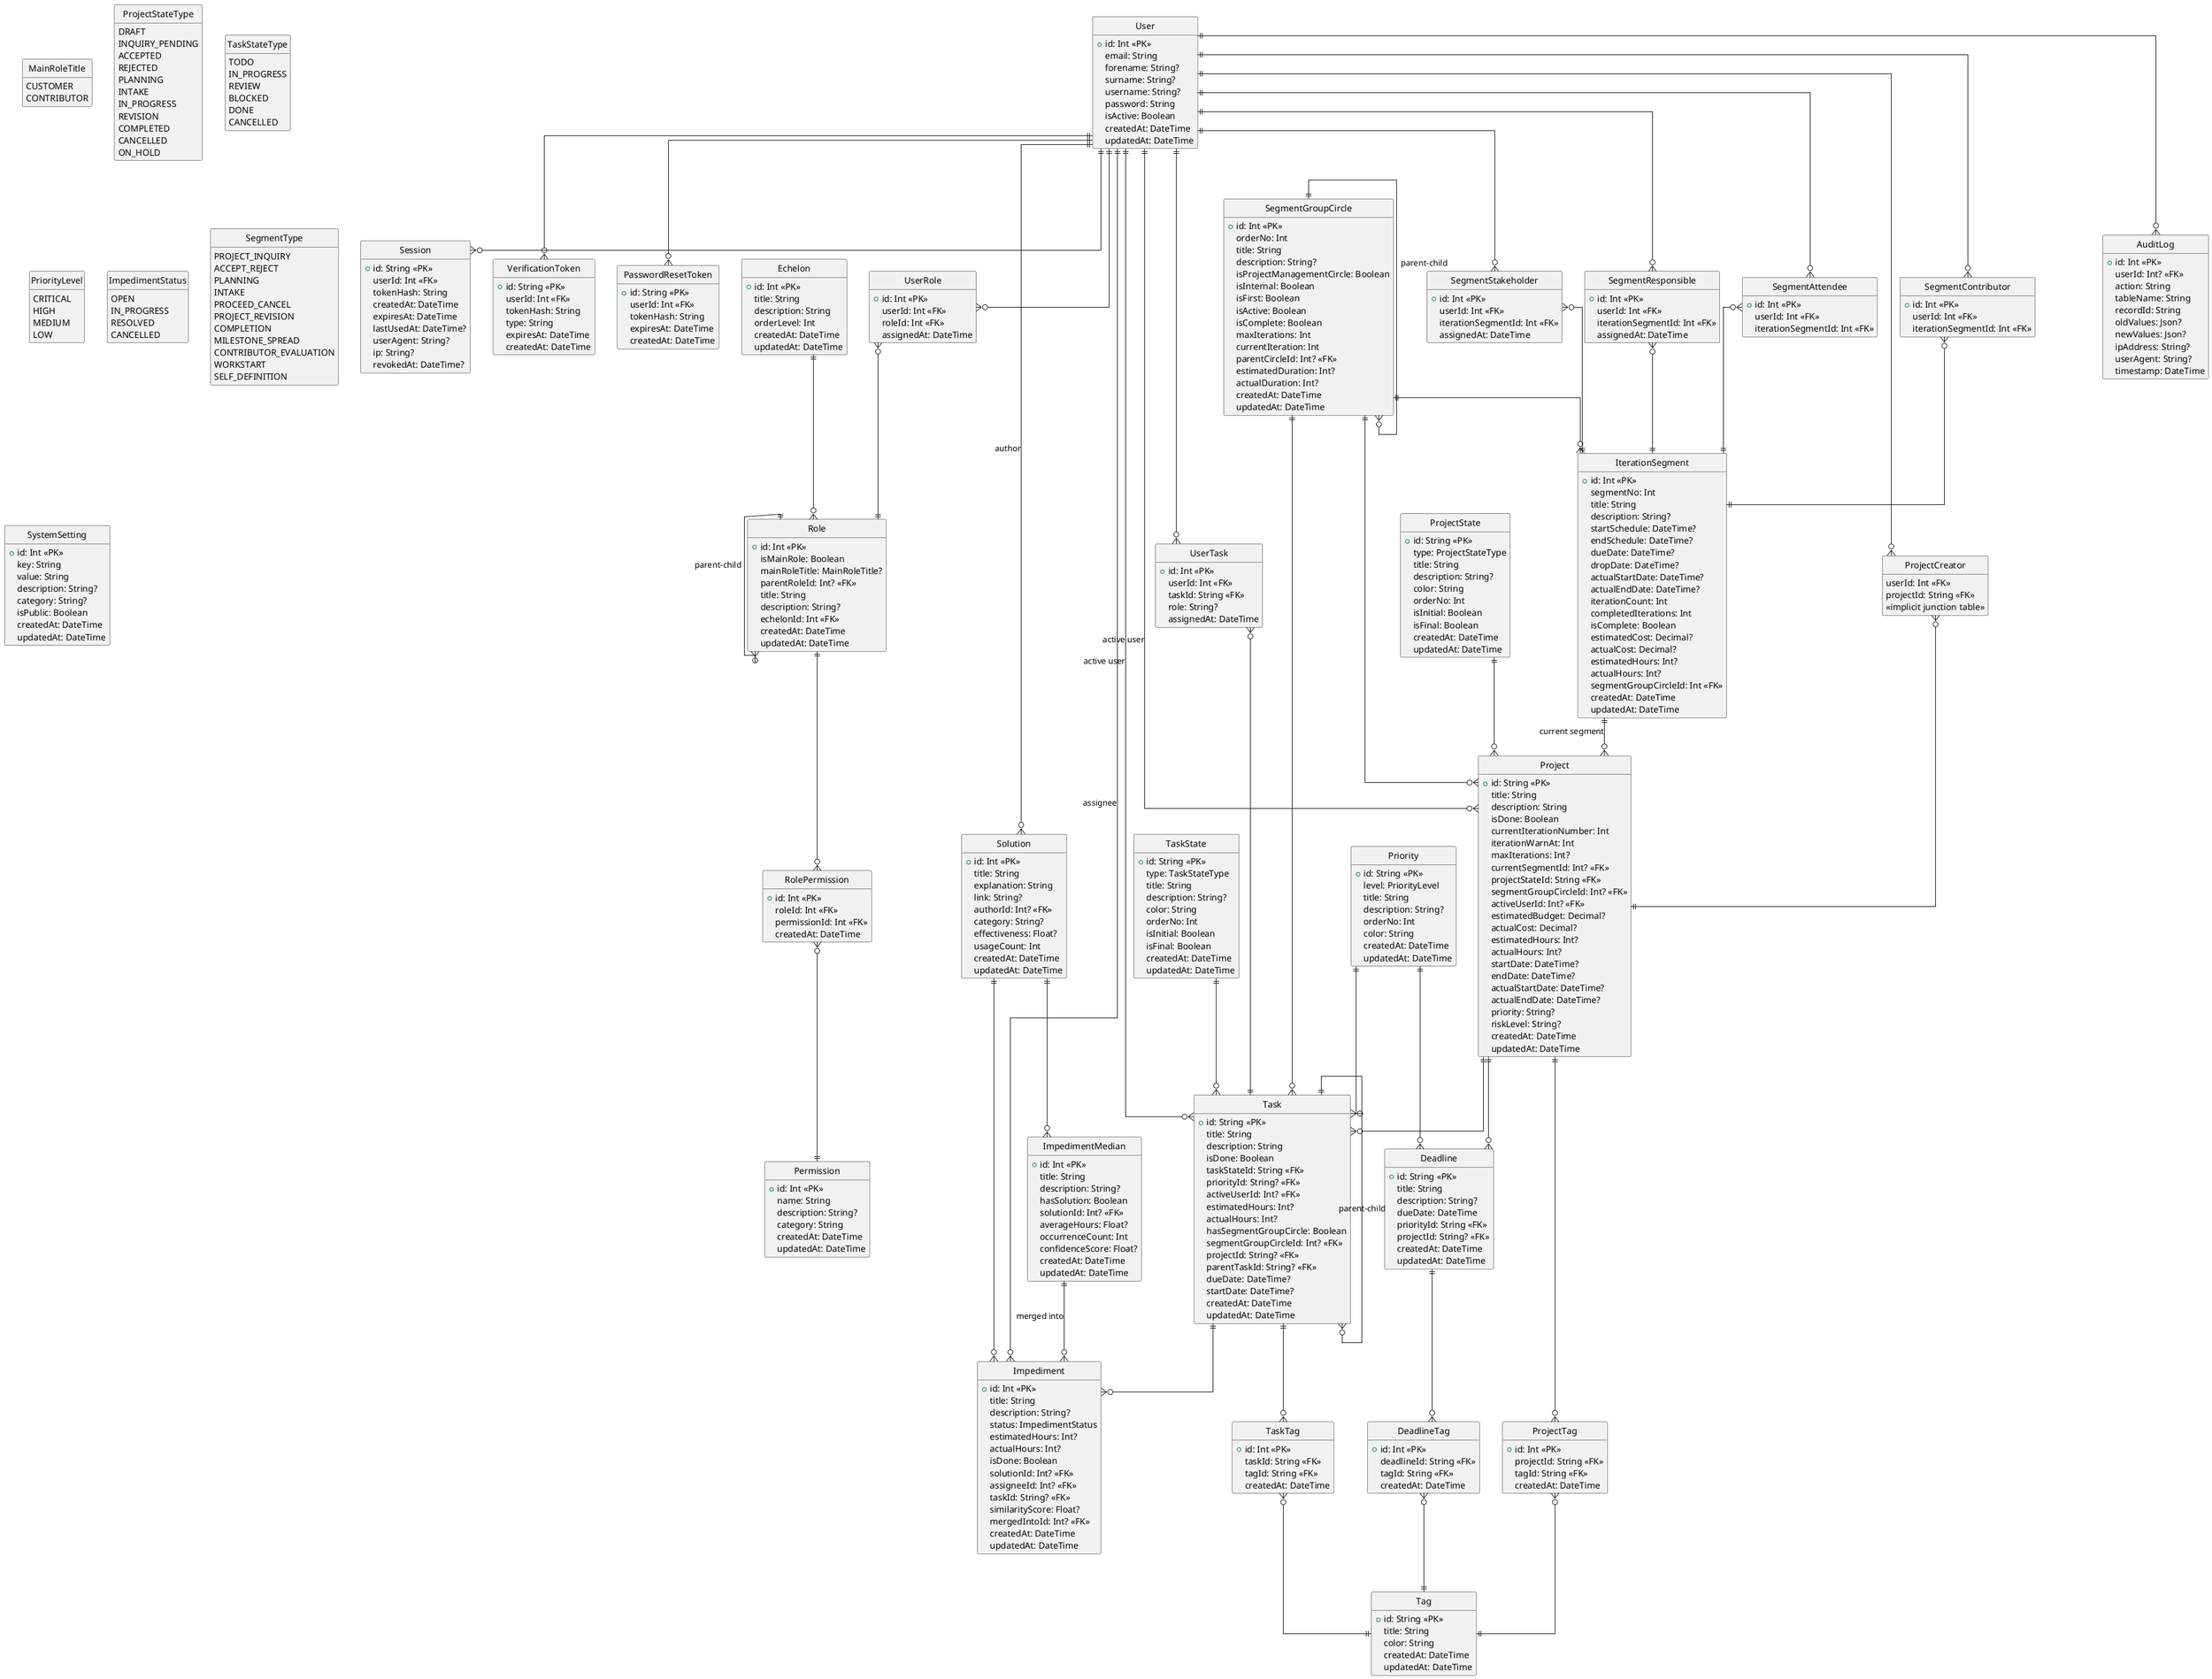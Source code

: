 @startuml
' Layout/visual tweaks
skinparam linetype ortho
hide circle
hide methods
hide stereotypes

' =====================
' ENUMS
' =====================
enum MainRoleTitle {
  CUSTOMER
  CONTRIBUTOR
}

enum ProjectStateType {
  DRAFT
  INQUIRY_PENDING
  ACCEPTED
  REJECTED
  PLANNING
  INTAKE
  IN_PROGRESS
  REVISION
  COMPLETED
  CANCELLED
  ON_HOLD
}

enum TaskStateType {
  TODO
  IN_PROGRESS
  REVIEW
  BLOCKED
  DONE
  CANCELLED
}

enum PriorityLevel {
  CRITICAL
  HIGH
  MEDIUM
  LOW
}

enum ImpedimentStatus {
  OPEN
  IN_PROGRESS
  RESOLVED
  CANCELLED
}

enum SegmentType {
  PROJECT_INQUIRY
  ACCEPT_REJECT
  PLANNING
  INTAKE
  PROCEED_CANCEL
  PROJECT_REVISION
  COMPLETION
  MILESTONE_SPREAD
  CONTRIBUTOR_EVALUATION
  WORKSTART
  SELF_DEFINITION
}

' =====================
' ENTITIES
' =====================

entity "Session" as Session {
  +id: String <<PK>>
  userId: Int <<FK>>
  tokenHash: String
  createdAt: DateTime
  expiresAt: DateTime
  lastUsedAt: DateTime?
  userAgent: String?
  ip: String?
  revokedAt: DateTime?
}

entity "VerificationToken" as VerificationToken {
  +id: String <<PK>>
  userId: Int <<FK>>
  tokenHash: String
  type: String
  expiresAt: DateTime
  createdAt: DateTime
}

entity "PasswordResetToken" as PasswordResetToken {
  +id: String <<PK>>
  userId: Int <<FK>>
  tokenHash: String
  expiresAt: DateTime
  createdAt: DateTime
}

entity "Permission" as Permission {
  +id: Int <<PK>>
  name: String
  description: String?
  category: String
  createdAt: DateTime
  updatedAt: DateTime
}

entity "RolePermission" as RolePermission {
  +id: Int <<PK>>
  roleId: Int <<FK>>
  permissionId: Int <<FK>>
  createdAt: DateTime
}

entity "Echelon" as Echelon {
  +id: Int <<PK>>
  title: String
  description: String
  orderLevel: Int
  createdAt: DateTime
  updatedAt: DateTime
}

entity "Role" as Role {
  +id: Int <<PK>>
  isMainRole: Boolean
  mainRoleTitle: MainRoleTitle?
  parentRoleId: Int? <<FK>>
  title: String
  description: String?
  echelonId: Int <<FK>>
  createdAt: DateTime
  updatedAt: DateTime
}

entity "User" as User {
  +id: Int <<PK>>
  email: String
  forename: String?
  surname: String?
  username: String?
  password: String
  isActive: Boolean
  createdAt: DateTime
  updatedAt: DateTime
}

entity "UserRole" as UserRole {
  +id: Int <<PK>>
  userId: Int <<FK>>
  roleId: Int <<FK>>
  assignedAt: DateTime
}

entity "Tag" as Tag {
  +id: String <<PK>>
  title: String
  color: String
  createdAt: DateTime
  updatedAt: DateTime
}

entity "ProjectState" as ProjectState {
  +id: String <<PK>>
  type: ProjectStateType
  title: String
  description: String?
  color: String
  orderNo: Int
  isInitial: Boolean
  isFinal: Boolean
  createdAt: DateTime
  updatedAt: DateTime
}

entity "TaskState" as TaskState {
  +id: String <<PK>>
  type: TaskStateType
  title: String
  description: String?
  color: String
  orderNo: Int
  isInitial: Boolean
  isFinal: Boolean
  createdAt: DateTime
  updatedAt: DateTime
}

entity "Priority" as Priority {
  +id: String <<PK>>
  level: PriorityLevel
  title: String
  description: String?
  orderNo: Int
  color: String
  createdAt: DateTime
  updatedAt: DateTime
}

entity "Deadline" as Deadline {
  +id: String <<PK>>
  title: String
  description: String?
  dueDate: DateTime
  priorityId: String <<FK>>
  projectId: String? <<FK>>
  createdAt: DateTime
  updatedAt: DateTime
}

entity "DeadlineTag" as DeadlineTag {
  +id: Int <<PK>>
  deadlineId: String <<FK>>
  tagId: String <<FK>>
  createdAt: DateTime
}

entity "Solution" as Solution {
  +id: Int <<PK>>
  title: String
  explanation: String
  link: String?
  authorId: Int? <<FK>>
  category: String?
  effectiveness: Float?
  usageCount: Int
  createdAt: DateTime
  updatedAt: DateTime
}

entity "Impediment" as Impediment {
  +id: Int <<PK>>
  title: String
  description: String?
  status: ImpedimentStatus
  estimatedHours: Int?
  actualHours: Int?
  isDone: Boolean
  solutionId: Int? <<FK>>
  assigneeId: Int? <<FK>>
  taskId: String? <<FK>>
  similarityScore: Float?
  mergedIntoId: Int? <<FK>>
  createdAt: DateTime
  updatedAt: DateTime
}

entity "ImpedimentMedian" as ImpedimentMedian {
  +id: Int <<PK>>
  title: String
  description: String?
  hasSolution: Boolean
  solutionId: Int? <<FK>>
  averageHours: Float?
  occurrenceCount: Int
  confidenceScore: Float?
  createdAt: DateTime
  updatedAt: DateTime
}

entity "Task" as Task {
  +id: String <<PK>>
  title: String
  description: String
  isDone: Boolean
  taskStateId: String <<FK>>
  priorityId: String? <<FK>>
  activeUserId: Int? <<FK>>
  estimatedHours: Int?
  actualHours: Int?
  hasSegmentGroupCircle: Boolean
  segmentGroupCircleId: Int? <<FK>>
  projectId: String? <<FK>>
  parentTaskId: String? <<FK>>
  dueDate: DateTime?
  startDate: DateTime?
  createdAt: DateTime
  updatedAt: DateTime
}

entity "UserTask" as UserTask {
  +id: Int <<PK>>
  userId: Int <<FK>>
  taskId: String <<FK>>
  role: String?
  assignedAt: DateTime
}

entity "TaskTag" as TaskTag {
  +id: Int <<PK>>
  taskId: String <<FK>>
  tagId: String <<FK>>
  createdAt: DateTime
}

entity "IterationSegment" as IterationSegment {
  +id: Int <<PK>>
  segmentNo: Int
  title: String
  description: String?
  startSchedule: DateTime?
  endSchedule: DateTime?
  dueDate: DateTime?
  dropDate: DateTime?
  actualStartDate: DateTime?
  actualEndDate: DateTime?
  iterationCount: Int
  completedIterations: Int
  isComplete: Boolean
  estimatedCost: Decimal?
  actualCost: Decimal?
  estimatedHours: Int?
  actualHours: Int?
  segmentGroupCircleId: Int <<FK>>
  createdAt: DateTime
  updatedAt: DateTime
}

entity "SegmentGroupCircle" as SegmentGroupCircle {
  +id: Int <<PK>>
  orderNo: Int
  title: String
  description: String?
  isProjectManagementCircle: Boolean
  isInternal: Boolean
  isFirst: Boolean
  isActive: Boolean
  isComplete: Boolean
  maxIterations: Int
  currentIteration: Int
  parentCircleId: Int? <<FK>>
  estimatedDuration: Int?
  actualDuration: Int?
  createdAt: DateTime
  updatedAt: DateTime
}

entity "Project" as Project {
  +id: String <<PK>>
  title: String
  description: String
  isDone: Boolean
  currentIterationNumber: Int
  iterationWarnAt: Int
  maxIterations: Int?
  currentSegmentId: Int? <<FK>>
  projectStateId: String <<FK>>
  segmentGroupCircleId: Int? <<FK>>
  activeUserId: Int? <<FK>>
  estimatedBudget: Decimal?
  actualCost: Decimal?
  estimatedHours: Int?
  actualHours: Int?
  startDate: DateTime?
  endDate: DateTime?
  actualStartDate: DateTime?
  actualEndDate: DateTime?
  priority: String?
  riskLevel: String?
  createdAt: DateTime
  updatedAt: DateTime
}

entity "ProjectTag" as ProjectTag {
  +id: Int <<PK>>
  projectId: String <<FK>>
  tagId: String <<FK>>
  createdAt: DateTime
}

entity "AuditLog" as AuditLog {
  +id: Int <<PK>>
  userId: Int? <<FK>>
  action: String
  tableName: String
  recordId: String
  oldValues: Json?
  newValues: Json?
  ipAddress: String?
  userAgent: String?
  timestamp: DateTime
}

entity "SystemSetting" as SystemSetting {
  +id: Int <<PK>>
  key: String
  value: String
  description: String?
  category: String?
  isPublic: Boolean
  createdAt: DateTime
  updatedAt: DateTime
}

' =====================
' EXPLICIT M:N RELATIONS FOR SEGMENT ROLES
' =====================

entity "SegmentStakeholder" as SegmentStakeholder {
  +id: Int <<PK>>
  userId: Int <<FK>>
  iterationSegmentId: Int <<FK>>
  assignedAt: DateTime
}

entity "SegmentResponsible" as SegmentResponsible {
  +id: Int <<PK>>
  userId: Int <<FK>>
  iterationSegmentId: Int <<FK>>
  assignedAt: DateTime
}

entity "SegmentAttendee" as SegmentAttendee {
  +id: Int <<PK>>
  userId: Int <<FK>>
  iterationSegmentId: Int <<FK>>
}

entity "SegmentContributor" as SegmentContributor {
  +id: Int <<PK>>
  userId: Int <<FK>>
  iterationSegmentId: Int <<FK>>
}

entity "ProjectCreator" as ProjectCreator {
  userId: Int <<FK>>
  projectId: String <<FK>>
  <<implicit junction table>>
}

' =====================
' RELATIONSHIPS
' =====================

' Permission System
Role ||--o{ RolePermission
RolePermission }o--|| Permission
User ||--o{ UserRole
UserRole }o--|| Role

' Hierarchical Relations
Echelon ||--o{ Role
Role ||--o{ Role : "parent-child"
SegmentGroupCircle ||--o{ SegmentGroupCircle : "parent-child"
Task ||--o{ Task : "parent-child"

' State Management
ProjectState ||--o{ Project
TaskState ||--o{ Task
Priority ||--o{ Deadline
Priority ||--o{ Task

' Tagging System
Deadline ||--o{ DeadlineTag
DeadlineTag }o--|| Tag
Task ||--o{ TaskTag
TaskTag }o--|| Tag
Project ||--o{ ProjectTag
ProjectTag }o--|| Tag

' User-Task Relations
User ||--o{ UserTask
UserTask }o--|| Task
User ||--o{ Task : "active user"

' Solution & Impediment System
User ||--o{ Solution : "author"
Solution ||--o{ Impediment
Solution ||--o{ ImpedimentMedian
User ||--o{ Impediment : "assignee"
Task ||--o{ Impediment
ImpedimentMedian ||--o{ Impediment : "merged into"

' Project Management
Project ||--o{ Task
Project ||--o{ Deadline
User ||--o{ Project : "active user"
SegmentGroupCircle ||--o{ Project
SegmentGroupCircle ||--o{ Task
SegmentGroupCircle ||--o{ IterationSegment
IterationSegment ||--o{ Project : "current segment"

' Explicit M:N Relations for segment roles
User ||--o{ SegmentStakeholder
SegmentStakeholder }o--|| IterationSegment
User ||--o{ SegmentResponsible
SegmentResponsible }o--|| IterationSegment
User ||--o{ SegmentAttendee
SegmentAttendee }o--|| IterationSegment
User ||--o{ SegmentContributor
SegmentContributor }o--|| IterationSegment
User ||--o{ ProjectCreator
ProjectCreator }o--|| Project

' Audit System
User ||--o{ AuditLog

' Authentication entities
User ||--o{ Session
User ||--o{ VerificationToken
User ||--o{ PasswordResetToken

' No relations for SystemSetting (standalone configuration)

@enduml